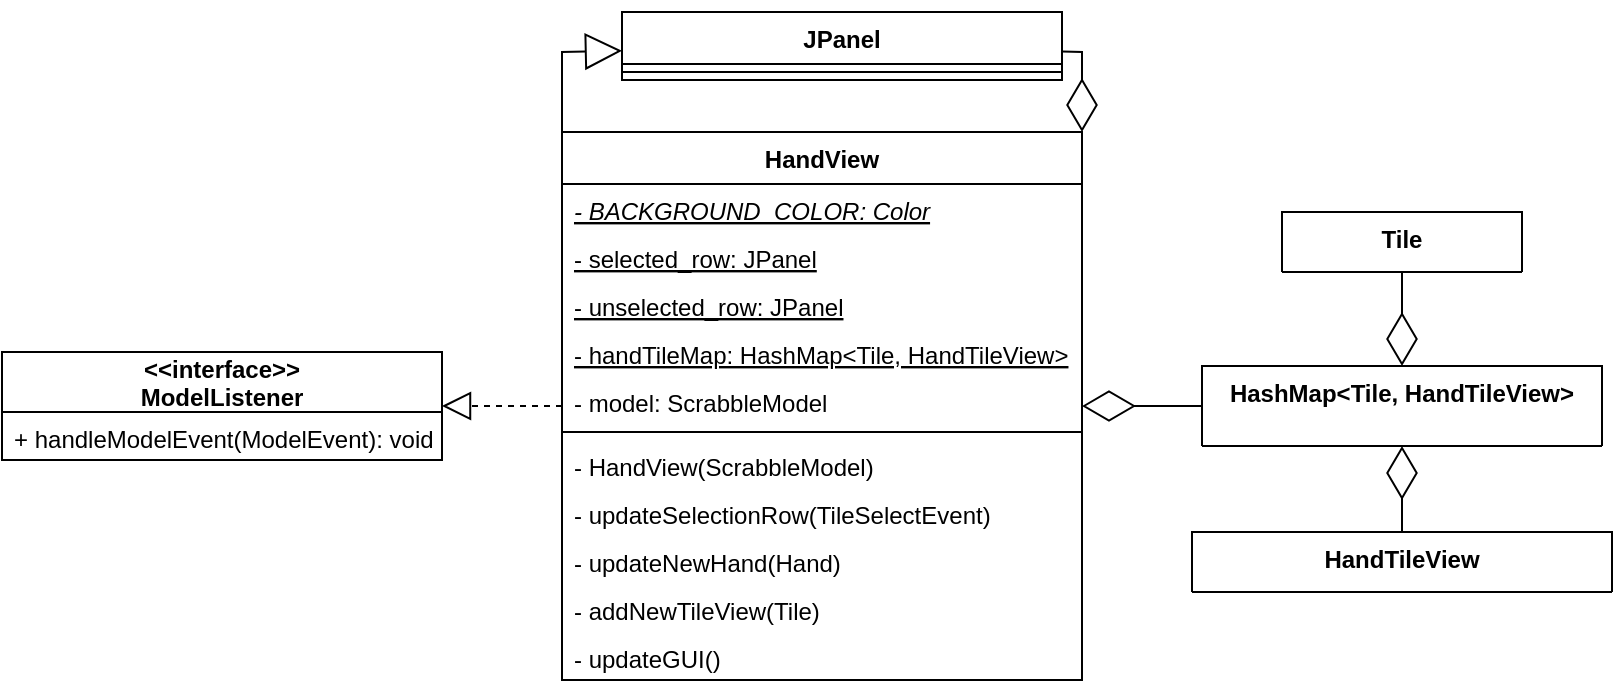 <mxfile version="15.5.4" type="embed"><diagram id="imdrc2UIk3vCbtPCmj0C" name="HandView"><mxGraphModel dx="933" dy="554" grid="1" gridSize="10" guides="1" tooltips="1" connect="1" arrows="1" fold="1" page="1" pageScale="1" pageWidth="850" pageHeight="1100" math="0" shadow="0"><root><mxCell id="0"/><mxCell id="1" parent="0"/><mxCell id="6" value="HandView" style="swimlane;fontStyle=1;align=center;verticalAlign=top;childLayout=stackLayout;horizontal=1;startSize=26;horizontalStack=0;resizeParent=1;resizeParentMax=0;resizeLast=0;collapsible=1;marginBottom=0;" parent="1" vertex="1"><mxGeometry x="300" y="70" width="260" height="274" as="geometry"/></mxCell><mxCell id="-0JScGyVXgbVzNVO4lvY-70" value="- BACKGROUND_COLOR: Color" style="text;strokeColor=none;fillColor=none;align=left;verticalAlign=top;spacingLeft=4;spacingRight=4;overflow=hidden;rotatable=0;points=[[0,0.5],[1,0.5]];portConstraint=eastwest;fontStyle=6" parent="6" vertex="1"><mxGeometry y="26" width="260" height="24" as="geometry"/></mxCell><mxCell id="-0JScGyVXgbVzNVO4lvY-68" value="- selected_row: JPanel" style="text;strokeColor=none;fillColor=none;align=left;verticalAlign=top;spacingLeft=4;spacingRight=4;overflow=hidden;rotatable=0;points=[[0,0.5],[1,0.5]];portConstraint=eastwest;fontStyle=4" parent="6" vertex="1"><mxGeometry y="50" width="260" height="24" as="geometry"/></mxCell><mxCell id="-0JScGyVXgbVzNVO4lvY-71" value="- unselected_row: JPanel" style="text;strokeColor=none;fillColor=none;align=left;verticalAlign=top;spacingLeft=4;spacingRight=4;overflow=hidden;rotatable=0;points=[[0,0.5],[1,0.5]];portConstraint=eastwest;fontStyle=4" parent="6" vertex="1"><mxGeometry y="74" width="260" height="24" as="geometry"/></mxCell><mxCell id="-0JScGyVXgbVzNVO4lvY-72" value="- handTileMap: HashMap&lt;Tile, HandTileView&gt;" style="text;strokeColor=none;fillColor=none;align=left;verticalAlign=top;spacingLeft=4;spacingRight=4;overflow=hidden;rotatable=0;points=[[0,0.5],[1,0.5]];portConstraint=eastwest;fontStyle=4" parent="6" vertex="1"><mxGeometry y="98" width="260" height="24" as="geometry"/></mxCell><mxCell id="-0JScGyVXgbVzNVO4lvY-73" value="- model: ScrabbleModel" style="text;strokeColor=none;fillColor=none;align=left;verticalAlign=top;spacingLeft=4;spacingRight=4;overflow=hidden;rotatable=0;points=[[0,0.5],[1,0.5]];portConstraint=eastwest;fontStyle=0" parent="6" vertex="1"><mxGeometry y="122" width="260" height="24" as="geometry"/></mxCell><mxCell id="8" value="" style="line;strokeWidth=1;fillColor=none;align=left;verticalAlign=middle;spacingTop=-1;spacingLeft=3;spacingRight=3;rotatable=0;labelPosition=right;points=[];portConstraint=eastwest;" parent="6" vertex="1"><mxGeometry y="146" width="260" height="8" as="geometry"/></mxCell><mxCell id="-0JScGyVXgbVzNVO4lvY-74" value="- HandView(ScrabbleModel)" style="text;strokeColor=none;fillColor=none;align=left;verticalAlign=top;spacingLeft=4;spacingRight=4;overflow=hidden;rotatable=0;points=[[0,0.5],[1,0.5]];portConstraint=eastwest;" parent="6" vertex="1"><mxGeometry y="154" width="260" height="24" as="geometry"/></mxCell><mxCell id="-0JScGyVXgbVzNVO4lvY-76" value="- updateSelectionRow(TileSelectEvent)" style="text;strokeColor=none;fillColor=none;align=left;verticalAlign=top;spacingLeft=4;spacingRight=4;overflow=hidden;rotatable=0;points=[[0,0.5],[1,0.5]];portConstraint=eastwest;" parent="6" vertex="1"><mxGeometry y="178" width="260" height="24" as="geometry"/></mxCell><mxCell id="45" value="- updateNewHand(Hand)" style="text;strokeColor=none;fillColor=none;align=left;verticalAlign=top;spacingLeft=4;spacingRight=4;overflow=hidden;rotatable=0;points=[[0,0.5],[1,0.5]];portConstraint=eastwest;" vertex="1" parent="6"><mxGeometry y="202" width="260" height="24" as="geometry"/></mxCell><mxCell id="-0JScGyVXgbVzNVO4lvY-75" value="- addNewTileView(Tile)" style="text;strokeColor=none;fillColor=none;align=left;verticalAlign=top;spacingLeft=4;spacingRight=4;overflow=hidden;rotatable=0;points=[[0,0.5],[1,0.5]];portConstraint=eastwest;" parent="6" vertex="1"><mxGeometry y="226" width="260" height="24" as="geometry"/></mxCell><mxCell id="-0JScGyVXgbVzNVO4lvY-69" value="- updateGUI()" style="text;strokeColor=none;fillColor=none;align=left;verticalAlign=top;spacingLeft=4;spacingRight=4;overflow=hidden;rotatable=0;points=[[0,0.5],[1,0.5]];portConstraint=eastwest;" parent="6" vertex="1"><mxGeometry y="250" width="260" height="24" as="geometry"/></mxCell><mxCell id="15" value="&lt;&lt;interface&gt;&gt;&#10;ModelListener" style="swimlane;fontStyle=1;childLayout=stackLayout;horizontal=1;startSize=30;fillColor=none;horizontalStack=0;resizeParent=1;resizeParentMax=0;resizeLast=0;collapsible=1;marginBottom=0;" parent="1" vertex="1"><mxGeometry x="20" y="180" width="220" height="54" as="geometry"/></mxCell><mxCell id="17" value="+ handleModelEvent(ModelEvent): void" style="text;strokeColor=none;fillColor=none;align=left;verticalAlign=top;spacingLeft=4;spacingRight=4;overflow=hidden;rotatable=0;points=[[0,0.5],[1,0.5]];portConstraint=eastwest;fontStyle=0" parent="15" vertex="1"><mxGeometry y="30" width="220" height="24" as="geometry"/></mxCell><mxCell id="44" value="" style="endArrow=block;dashed=1;endFill=0;endSize=12;html=1;rounded=0;" parent="1" source="6" target="15" edge="1"><mxGeometry width="160" relative="1" as="geometry"><mxPoint x="400" y="250" as="sourcePoint"/><mxPoint x="436.446" y="454" as="targetPoint"/></mxGeometry></mxCell><mxCell id="ZHR1I3pd5ZIeeANlfA-7-67" value="JPanel" style="swimlane;fontStyle=1;align=center;verticalAlign=top;childLayout=stackLayout;horizontal=1;startSize=26;horizontalStack=0;resizeParent=1;resizeParentMax=0;resizeLast=0;collapsible=1;marginBottom=0;" parent="1" vertex="1"><mxGeometry x="330" y="10" width="220" height="34" as="geometry"/></mxCell><mxCell id="ZHR1I3pd5ZIeeANlfA-7-68" value="" style="line;strokeWidth=1;fillColor=none;align=left;verticalAlign=middle;spacingTop=-1;spacingLeft=3;spacingRight=3;rotatable=0;labelPosition=right;points=[];portConstraint=eastwest;" parent="ZHR1I3pd5ZIeeANlfA-7-67" vertex="1"><mxGeometry y="26" width="220" height="8" as="geometry"/></mxCell><mxCell id="ZHR1I3pd5ZIeeANlfA-7-70" value="" style="endArrow=block;endSize=16;endFill=0;html=1;rounded=0;exitX=0;exitY=0;exitDx=0;exitDy=0;" parent="1" source="6" target="ZHR1I3pd5ZIeeANlfA-7-67" edge="1"><mxGeometry width="160" relative="1" as="geometry"><mxPoint x="705" y="520" as="sourcePoint"/><mxPoint x="705" y="374" as="targetPoint"/><Array as="points"><mxPoint x="300" y="30"/></Array></mxGeometry></mxCell><mxCell id="ZHR1I3pd5ZIeeANlfA-7-71" value="" style="endArrow=diamondThin;endFill=0;endSize=24;html=1;rounded=0;entryX=1;entryY=0;entryDx=0;entryDy=0;" parent="1" source="ZHR1I3pd5ZIeeANlfA-7-67" target="6" edge="1"><mxGeometry width="160" relative="1" as="geometry"><mxPoint x="600" y="160" as="sourcePoint"/><mxPoint x="585" y="573.889" as="targetPoint"/><Array as="points"><mxPoint x="560" y="30"/><mxPoint x="560" y="70"/></Array></mxGeometry></mxCell><mxCell id="-0JScGyVXgbVzNVO4lvY-78" value="HandTileView" style="swimlane;fontStyle=1;align=center;verticalAlign=top;childLayout=stackLayout;horizontal=1;startSize=30;horizontalStack=0;resizeParent=1;resizeParentMax=0;resizeLast=0;collapsible=1;marginBottom=0;" parent="1" vertex="1"><mxGeometry x="615" y="270" width="210" height="30" as="geometry"/></mxCell><mxCell id="-0JScGyVXgbVzNVO4lvY-85" value="Tile" style="swimlane;fontStyle=1;align=center;verticalAlign=top;childLayout=stackLayout;horizontal=1;startSize=30;horizontalStack=0;resizeParent=1;resizeParentMax=0;resizeLast=0;collapsible=1;marginBottom=0;" parent="1" vertex="1"><mxGeometry x="660" y="110" width="120" height="30" as="geometry"/></mxCell><mxCell id="-0JScGyVXgbVzNVO4lvY-90" value="HashMap&lt;Tile, HandTileView&gt;" style="swimlane;fontStyle=1;align=center;verticalAlign=top;childLayout=stackLayout;horizontal=1;startSize=40;horizontalStack=0;resizeParent=1;resizeParentMax=0;resizeLast=0;collapsible=1;marginBottom=0;" parent="1" vertex="1"><mxGeometry x="620" y="187" width="200" height="40" as="geometry"/></mxCell><mxCell id="-0JScGyVXgbVzNVO4lvY-97" value="" style="endArrow=diamondThin;endFill=0;endSize=24;html=1;rounded=0;" parent="1" source="-0JScGyVXgbVzNVO4lvY-90" target="6" edge="1"><mxGeometry width="160" relative="1" as="geometry"><mxPoint x="520" y="39.062" as="sourcePoint"/><mxPoint x="570" y="80" as="targetPoint"/></mxGeometry></mxCell><mxCell id="-0JScGyVXgbVzNVO4lvY-98" value="" style="endArrow=diamondThin;endFill=0;endSize=24;html=1;rounded=0;" parent="1" source="-0JScGyVXgbVzNVO4lvY-78" target="-0JScGyVXgbVzNVO4lvY-90" edge="1"><mxGeometry width="160" relative="1" as="geometry"><mxPoint x="633.846" y="160" as="sourcePoint"/><mxPoint x="720" y="200" as="targetPoint"/></mxGeometry></mxCell><mxCell id="-0JScGyVXgbVzNVO4lvY-99" value="" style="endArrow=diamondThin;endFill=0;endSize=24;html=1;rounded=0;" parent="1" source="-0JScGyVXgbVzNVO4lvY-85" target="-0JScGyVXgbVzNVO4lvY-90" edge="1"><mxGeometry width="160" relative="1" as="geometry"><mxPoint x="720" y="210" as="sourcePoint"/><mxPoint x="720" y="160" as="targetPoint"/></mxGeometry></mxCell></root></mxGraphModel></diagram></mxfile>